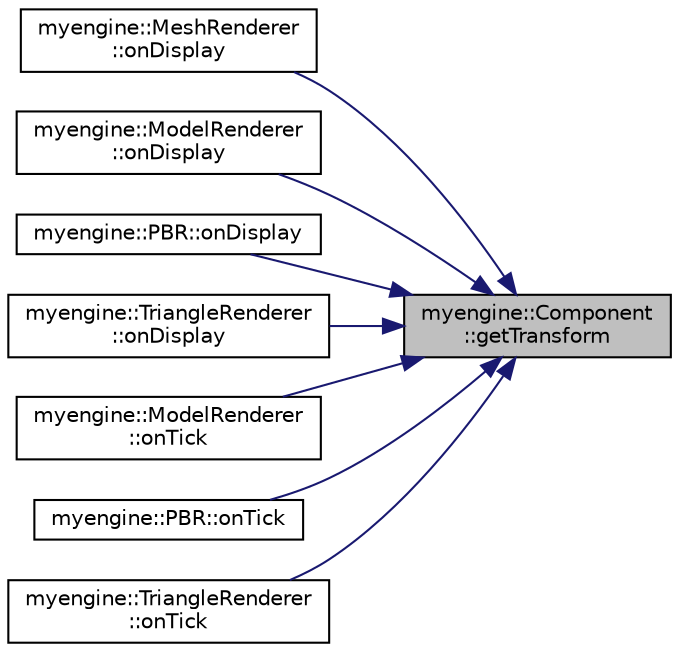 digraph "myengine::Component::getTransform"
{
 // LATEX_PDF_SIZE
  edge [fontname="Helvetica",fontsize="10",labelfontname="Helvetica",labelfontsize="10"];
  node [fontname="Helvetica",fontsize="10",shape=record];
  rankdir="RL";
  Node1 [label="myengine::Component\l::getTransform",height=0.2,width=0.4,color="black", fillcolor="grey75", style="filled", fontcolor="black",tooltip="Returns the Transform."];
  Node1 -> Node2 [dir="back",color="midnightblue",fontsize="10",style="solid",fontname="Helvetica"];
  Node2 [label="myengine::MeshRenderer\l::onDisplay",height=0.2,width=0.4,color="black", fillcolor="white", style="filled",URL="$structmyengine_1_1_mesh_renderer.html#a3096e07211e99206afc00ef9c867abd3",tooltip="Draws the model."];
  Node1 -> Node3 [dir="back",color="midnightblue",fontsize="10",style="solid",fontname="Helvetica"];
  Node3 [label="myengine::ModelRenderer\l::onDisplay",height=0.2,width=0.4,color="black", fillcolor="white", style="filled",URL="$structmyengine_1_1_model_renderer.html#a2dab68b27698175ed5deff280184aeba",tooltip="Draws the model."];
  Node1 -> Node4 [dir="back",color="midnightblue",fontsize="10",style="solid",fontname="Helvetica"];
  Node4 [label="myengine::PBR::onDisplay",height=0.2,width=0.4,color="black", fillcolor="white", style="filled",URL="$structmyengine_1_1_p_b_r.html#a0316ec5798db766d49c8b18237f07878",tooltip="Draws the model."];
  Node1 -> Node5 [dir="back",color="midnightblue",fontsize="10",style="solid",fontname="Helvetica"];
  Node5 [label="myengine::TriangleRenderer\l::onDisplay",height=0.2,width=0.4,color="black", fillcolor="white", style="filled",URL="$structmyengine_1_1_triangle_renderer.html#a6cb4252e76b0c719d3819cc5b6ca86a8",tooltip="Draws the triangle."];
  Node1 -> Node6 [dir="back",color="midnightblue",fontsize="10",style="solid",fontname="Helvetica"];
  Node6 [label="myengine::ModelRenderer\l::onTick",height=0.2,width=0.4,color="black", fillcolor="white", style="filled",URL="$structmyengine_1_1_model_renderer.html#ac1a09170155c3fddfe23ac24334fb689",tooltip="The position of the model."];
  Node1 -> Node7 [dir="back",color="midnightblue",fontsize="10",style="solid",fontname="Helvetica"];
  Node7 [label="myengine::PBR::onTick",height=0.2,width=0.4,color="black", fillcolor="white", style="filled",URL="$structmyengine_1_1_p_b_r.html#ac960a36c2b186613e28284ede02004bd",tooltip="The position of the model."];
  Node1 -> Node8 [dir="back",color="midnightblue",fontsize="10",style="solid",fontname="Helvetica"];
  Node8 [label="myengine::TriangleRenderer\l::onTick",height=0.2,width=0.4,color="black", fillcolor="white", style="filled",URL="$structmyengine_1_1_triangle_renderer.html#a8772473eb0f65d036220b3f48f45f8ce",tooltip="The position of the triangle."];
}
